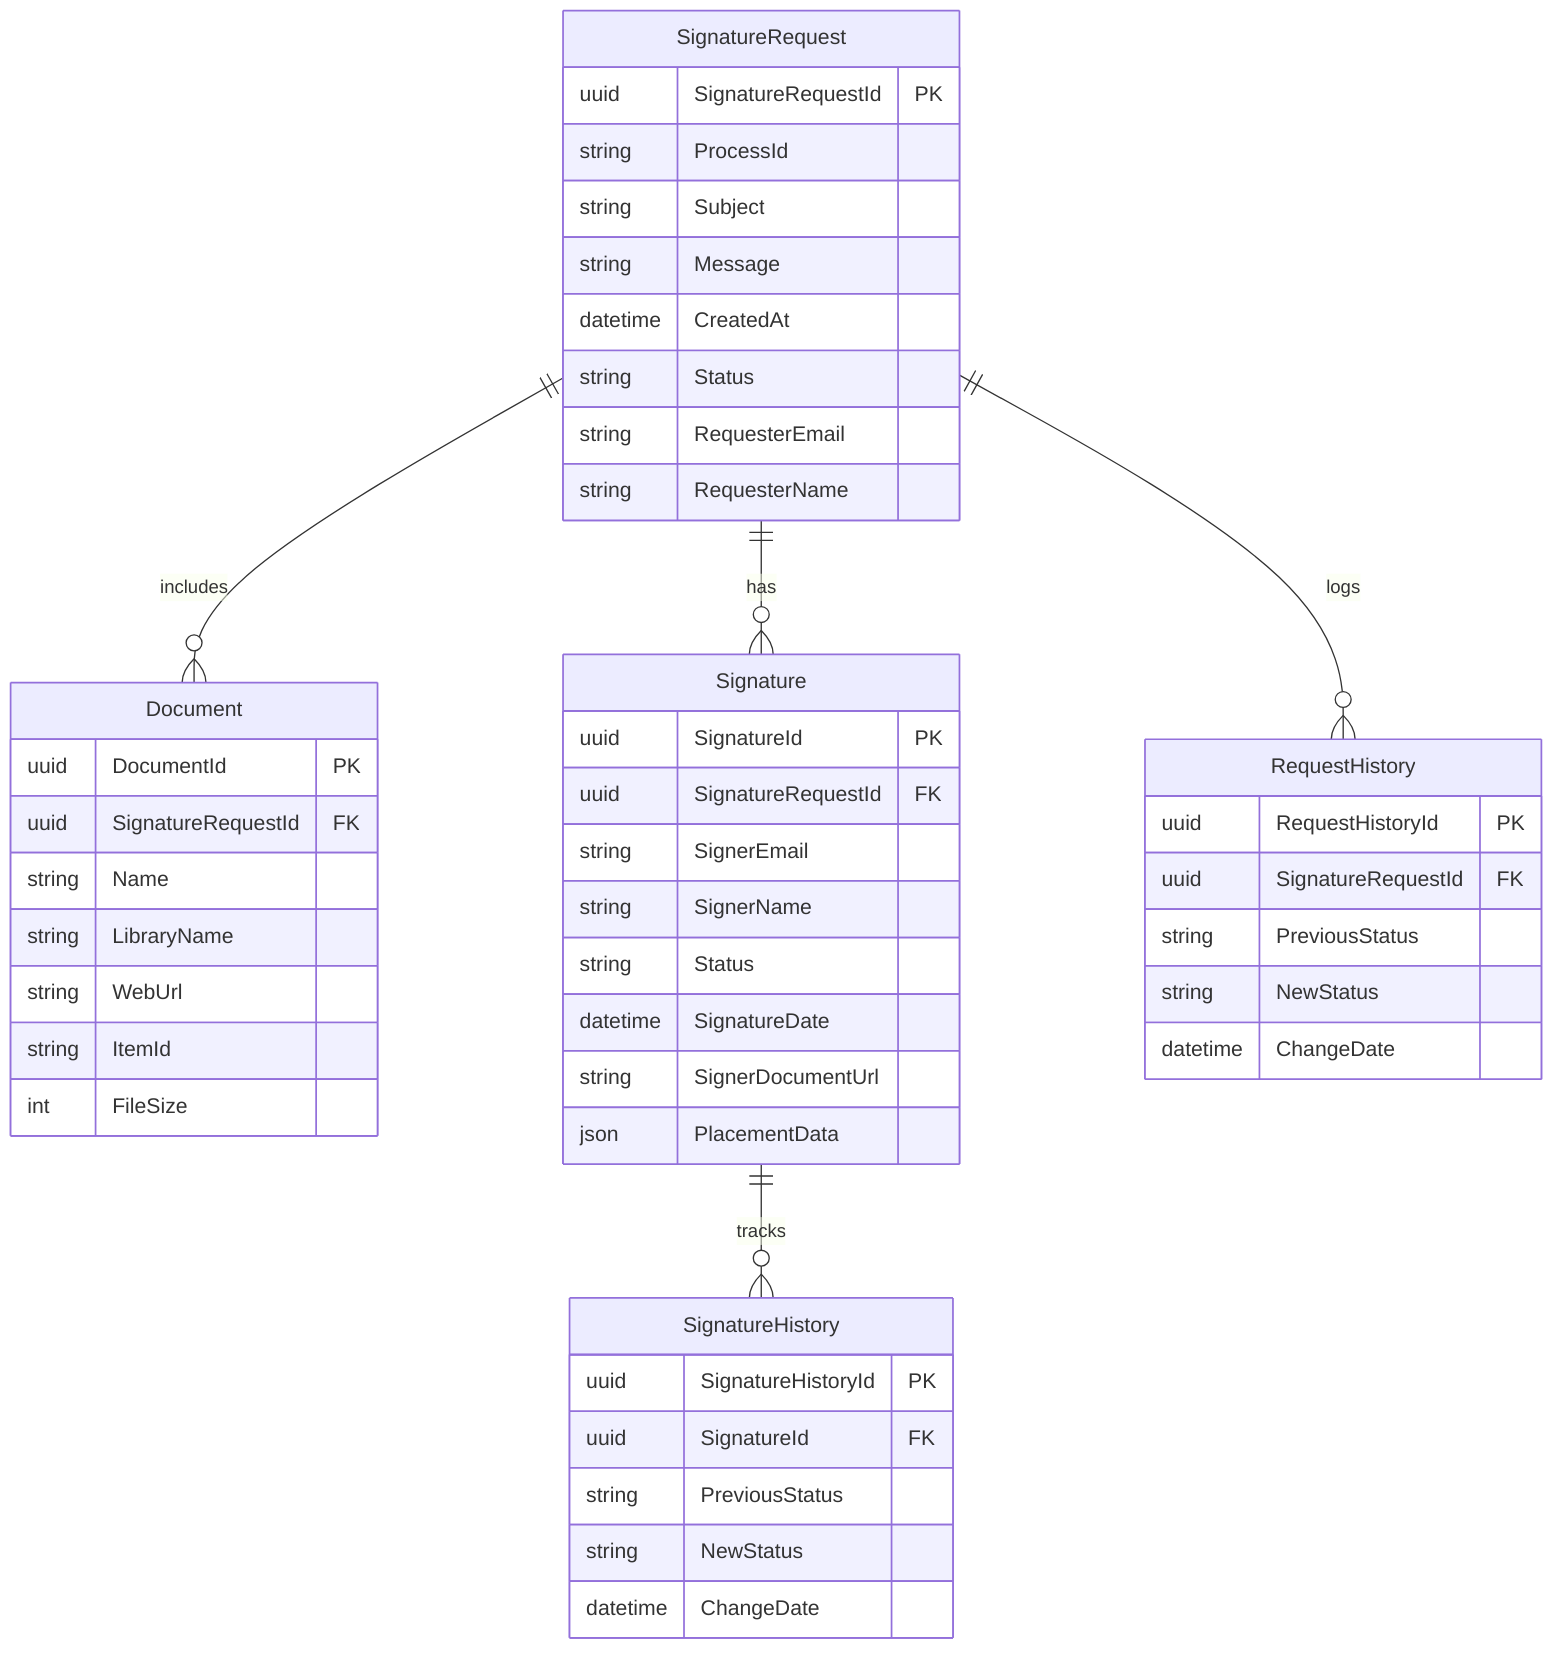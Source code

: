 erDiagram
    SignatureRequest ||--o{ Document : includes
    SignatureRequest ||--o{ Signature : has
    SignatureRequest ||--o{ RequestHistory : logs
    Signature ||--o{ SignatureHistory : tracks
    
    SignatureRequest {
        uuid SignatureRequestId PK
        string ProcessId
        string Subject
        string Message
        datetime CreatedAt
        string Status
        string RequesterEmail
        string RequesterName
    }
    
    Document {
        uuid DocumentId PK
        uuid SignatureRequestId FK
        string Name
        string LibraryName
        string WebUrl
        string ItemId
        int FileSize
    }
    
    Signature {
        uuid SignatureId PK
        uuid SignatureRequestId FK
        string SignerEmail
        string SignerName
        string Status
        datetime SignatureDate
        string SignerDocumentUrl
        json PlacementData
    }
    
    RequestHistory {
        uuid RequestHistoryId PK
        uuid SignatureRequestId FK
        string PreviousStatus
        string NewStatus
        datetime ChangeDate
    }
    
    SignatureHistory {
        uuid SignatureHistoryId PK
        uuid SignatureId FK
        string PreviousStatus
        string NewStatus
        datetime ChangeDate
    }